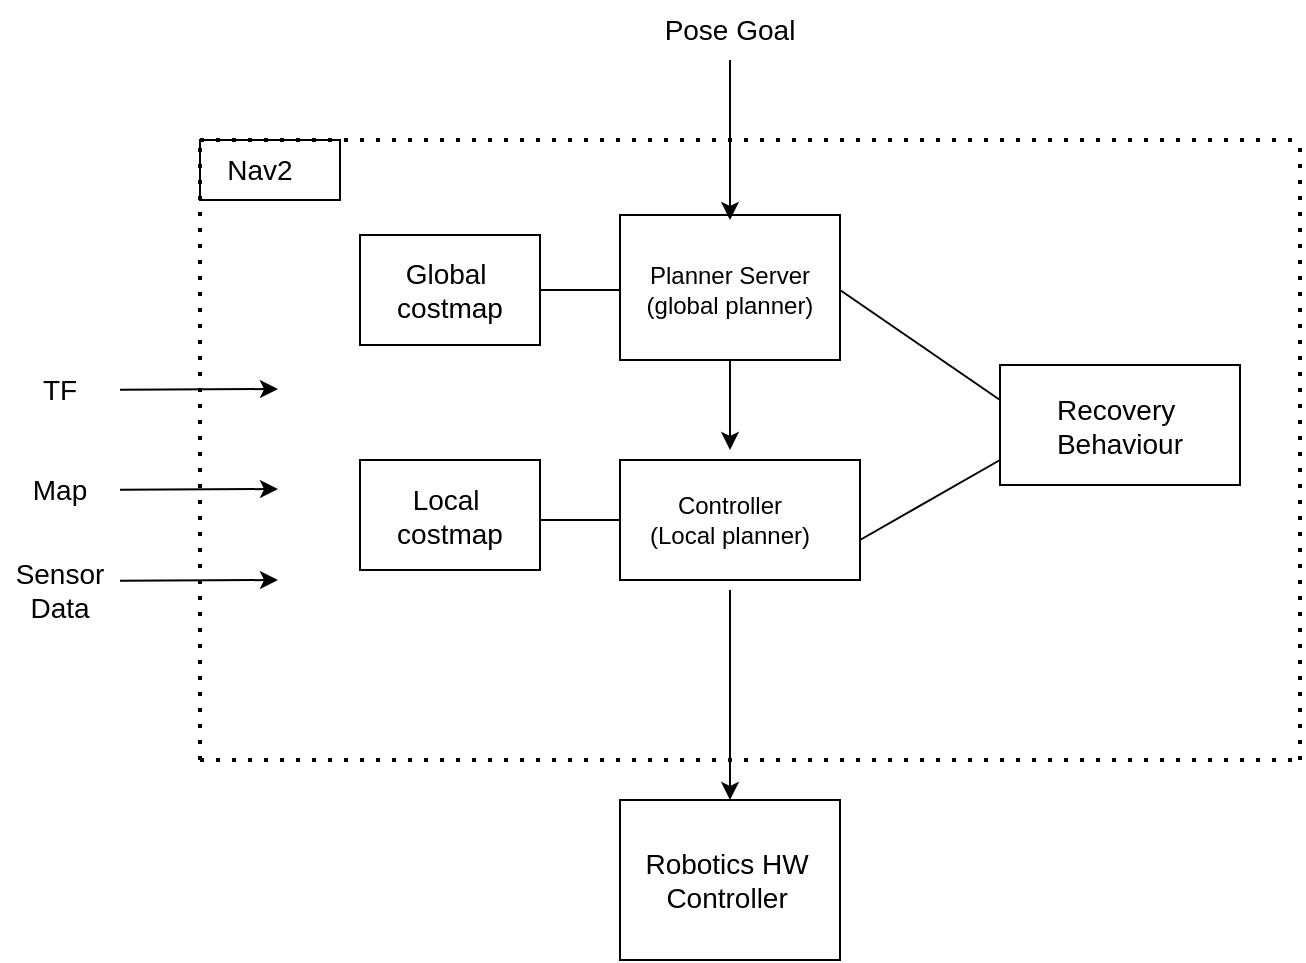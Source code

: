 <mxfile version="19.0.3" type="device"><diagram id="kMwkvGlKRHdXeDJHMYtK" name="Page-1"><mxGraphModel dx="1278" dy="649" grid="1" gridSize="10" guides="1" tooltips="1" connect="1" arrows="1" fold="1" page="1" pageScale="1" pageWidth="850" pageHeight="1100" math="0" shadow="0"><root><mxCell id="0"/><mxCell id="1" parent="0"/><mxCell id="qMtd7rgK6sE3jo19YjId-4" value="" style="rounded=0;whiteSpace=wrap;html=1;" vertex="1" parent="1"><mxGeometry x="360" y="237.5" width="110" height="72.5" as="geometry"/></mxCell><mxCell id="qMtd7rgK6sE3jo19YjId-15" value="" style="edgeStyle=orthogonalEdgeStyle;rounded=0;orthogonalLoop=1;jettySize=auto;html=1;fontSize=14;" edge="1" parent="1" source="qMtd7rgK6sE3jo19YjId-5" target="qMtd7rgK6sE3jo19YjId-12"><mxGeometry relative="1" as="geometry"/></mxCell><mxCell id="qMtd7rgK6sE3jo19YjId-5" value="Planner Server&lt;br&gt;(global planner)" style="text;html=1;strokeColor=none;fillColor=none;align=center;verticalAlign=middle;whiteSpace=wrap;rounded=0;" vertex="1" parent="1"><mxGeometry x="360" y="240" width="110" height="70" as="geometry"/></mxCell><mxCell id="qMtd7rgK6sE3jo19YjId-7" value="&lt;font style=&quot;font-size: 14px;&quot;&gt;Pose Goal&lt;/font&gt;" style="text;html=1;strokeColor=none;fillColor=none;align=center;verticalAlign=middle;whiteSpace=wrap;rounded=0;" vertex="1" parent="1"><mxGeometry x="360" y="130" width="110" height="30" as="geometry"/></mxCell><mxCell id="qMtd7rgK6sE3jo19YjId-10" value="" style="rounded=0;whiteSpace=wrap;html=1;fontSize=14;" vertex="1" parent="1"><mxGeometry x="230" y="247.5" width="90" height="55" as="geometry"/></mxCell><mxCell id="qMtd7rgK6sE3jo19YjId-12" value="Global&amp;nbsp;&lt;br&gt;costmap&lt;br&gt;" style="text;html=1;strokeColor=none;fillColor=none;align=center;verticalAlign=middle;whiteSpace=wrap;rounded=0;fontSize=14;" vertex="1" parent="1"><mxGeometry x="245" y="260" width="60" height="30" as="geometry"/></mxCell><mxCell id="qMtd7rgK6sE3jo19YjId-13" value="" style="rounded=0;whiteSpace=wrap;html=1;fontSize=14;" vertex="1" parent="1"><mxGeometry x="150" y="200" width="70" height="30" as="geometry"/></mxCell><mxCell id="qMtd7rgK6sE3jo19YjId-18" value="Nav2" style="text;html=1;strokeColor=none;fillColor=none;align=center;verticalAlign=middle;whiteSpace=wrap;rounded=0;fontSize=14;" vertex="1" parent="1"><mxGeometry x="150" y="200" width="60" height="30" as="geometry"/></mxCell><mxCell id="qMtd7rgK6sE3jo19YjId-20" value="" style="endArrow=classic;html=1;rounded=0;fontSize=14;exitX=0.5;exitY=1;exitDx=0;exitDy=0;entryX=0.5;entryY=0;entryDx=0;entryDy=0;" edge="1" parent="1" source="qMtd7rgK6sE3jo19YjId-7" target="qMtd7rgK6sE3jo19YjId-5"><mxGeometry width="50" height="50" relative="1" as="geometry"><mxPoint x="400" y="320" as="sourcePoint"/><mxPoint x="450" y="270" as="targetPoint"/></mxGeometry></mxCell><mxCell id="qMtd7rgK6sE3jo19YjId-22" value="" style="endArrow=classic;html=1;rounded=0;fontSize=14;entryX=-0.002;entryY=0.418;entryDx=0;entryDy=0;entryPerimeter=0;" edge="1" parent="1"><mxGeometry width="50" height="50" relative="1" as="geometry"><mxPoint x="110" y="374.92" as="sourcePoint"/><mxPoint x="188.99" y="374.5" as="targetPoint"/></mxGeometry></mxCell><mxCell id="qMtd7rgK6sE3jo19YjId-23" value="" style="endArrow=classic;html=1;rounded=0;fontSize=14;entryX=-0.002;entryY=0.418;entryDx=0;entryDy=0;entryPerimeter=0;" edge="1" parent="1"><mxGeometry width="50" height="50" relative="1" as="geometry"><mxPoint x="110.0" y="420.42" as="sourcePoint"/><mxPoint x="188.99" y="420" as="targetPoint"/></mxGeometry></mxCell><mxCell id="qMtd7rgK6sE3jo19YjId-24" value="TF" style="text;html=1;strokeColor=none;fillColor=none;align=center;verticalAlign=middle;whiteSpace=wrap;rounded=0;fontSize=14;" vertex="1" parent="1"><mxGeometry x="50" y="310" width="60" height="30" as="geometry"/></mxCell><mxCell id="qMtd7rgK6sE3jo19YjId-25" value="Map" style="text;html=1;strokeColor=none;fillColor=none;align=center;verticalAlign=middle;whiteSpace=wrap;rounded=0;fontSize=14;" vertex="1" parent="1"><mxGeometry x="50" y="360" width="60" height="30" as="geometry"/></mxCell><mxCell id="qMtd7rgK6sE3jo19YjId-26" value="Sensor&lt;br&gt;Data" style="text;html=1;strokeColor=none;fillColor=none;align=center;verticalAlign=middle;whiteSpace=wrap;rounded=0;fontSize=14;" vertex="1" parent="1"><mxGeometry x="50" y="410" width="60" height="30" as="geometry"/></mxCell><mxCell id="qMtd7rgK6sE3jo19YjId-27" value="" style="endArrow=classic;html=1;rounded=0;fontSize=14;entryX=-0.002;entryY=0.418;entryDx=0;entryDy=0;entryPerimeter=0;" edge="1" parent="1"><mxGeometry width="50" height="50" relative="1" as="geometry"><mxPoint x="110" y="324.92" as="sourcePoint"/><mxPoint x="188.99" y="324.5" as="targetPoint"/></mxGeometry></mxCell><mxCell id="qMtd7rgK6sE3jo19YjId-28" value="" style="endArrow=none;dashed=1;html=1;dashPattern=1 3;strokeWidth=2;rounded=0;fontSize=14;" edge="1" parent="1"><mxGeometry width="50" height="50" relative="1" as="geometry"><mxPoint x="150" y="510" as="sourcePoint"/><mxPoint x="150" y="200" as="targetPoint"/></mxGeometry></mxCell><mxCell id="qMtd7rgK6sE3jo19YjId-29" value="" style="endArrow=none;dashed=1;html=1;dashPattern=1 3;strokeWidth=2;rounded=0;fontSize=14;" edge="1" parent="1"><mxGeometry width="50" height="50" relative="1" as="geometry"><mxPoint x="700" y="510" as="sourcePoint"/><mxPoint x="700" y="200" as="targetPoint"/></mxGeometry></mxCell><mxCell id="qMtd7rgK6sE3jo19YjId-30" value="" style="endArrow=none;dashed=1;html=1;dashPattern=1 3;strokeWidth=2;rounded=0;fontSize=14;" edge="1" parent="1"><mxGeometry width="50" height="50" relative="1" as="geometry"><mxPoint x="150" y="510" as="sourcePoint"/><mxPoint x="700" y="510" as="targetPoint"/></mxGeometry></mxCell><mxCell id="qMtd7rgK6sE3jo19YjId-31" value="" style="endArrow=none;dashed=1;html=1;dashPattern=1 3;strokeWidth=2;rounded=0;fontSize=14;" edge="1" parent="1"><mxGeometry width="50" height="50" relative="1" as="geometry"><mxPoint x="150" y="200" as="sourcePoint"/><mxPoint x="700" y="200" as="targetPoint"/></mxGeometry></mxCell><mxCell id="qMtd7rgK6sE3jo19YjId-33" value="" style="rounded=0;whiteSpace=wrap;html=1;fontSize=14;" vertex="1" parent="1"><mxGeometry x="230" y="360" width="90" height="55" as="geometry"/></mxCell><mxCell id="qMtd7rgK6sE3jo19YjId-32" value="Local&amp;nbsp;&lt;br&gt;costmap" style="text;html=1;strokeColor=none;fillColor=none;align=center;verticalAlign=middle;whiteSpace=wrap;rounded=0;fontSize=14;" vertex="1" parent="1"><mxGeometry x="245" y="372.5" width="60" height="30" as="geometry"/></mxCell><mxCell id="qMtd7rgK6sE3jo19YjId-37" value="" style="rounded=0;whiteSpace=wrap;html=1;fontSize=14;" vertex="1" parent="1"><mxGeometry x="360" y="360" width="120" height="60" as="geometry"/></mxCell><mxCell id="qMtd7rgK6sE3jo19YjId-35" value="Controller&lt;br&gt;(Local planner)" style="text;html=1;strokeColor=none;fillColor=none;align=center;verticalAlign=middle;whiteSpace=wrap;rounded=0;" vertex="1" parent="1"><mxGeometry x="360" y="355" width="110" height="70" as="geometry"/></mxCell><mxCell id="qMtd7rgK6sE3jo19YjId-38" value="" style="endArrow=none;html=1;rounded=0;fontSize=14;entryX=0;entryY=0.5;entryDx=0;entryDy=0;" edge="1" parent="1" target="qMtd7rgK6sE3jo19YjId-37"><mxGeometry width="50" height="50" relative="1" as="geometry"><mxPoint x="320" y="390" as="sourcePoint"/><mxPoint x="370" y="340" as="targetPoint"/></mxGeometry></mxCell><mxCell id="qMtd7rgK6sE3jo19YjId-39" value="" style="endArrow=classic;html=1;rounded=0;fontSize=14;entryX=0.5;entryY=0;entryDx=0;entryDy=0;exitX=0.5;exitY=1;exitDx=0;exitDy=0;" edge="1" parent="1" source="qMtd7rgK6sE3jo19YjId-5" target="qMtd7rgK6sE3jo19YjId-35"><mxGeometry width="50" height="50" relative="1" as="geometry"><mxPoint x="400" y="310" as="sourcePoint"/><mxPoint x="450" y="260" as="targetPoint"/></mxGeometry></mxCell><mxCell id="qMtd7rgK6sE3jo19YjId-41" value="" style="endArrow=classic;html=1;rounded=0;fontSize=14;exitX=0.5;exitY=1;exitDx=0;exitDy=0;" edge="1" parent="1" source="qMtd7rgK6sE3jo19YjId-35"><mxGeometry width="50" height="50" relative="1" as="geometry"><mxPoint x="400" y="310" as="sourcePoint"/><mxPoint x="415" y="530" as="targetPoint"/></mxGeometry></mxCell><mxCell id="qMtd7rgK6sE3jo19YjId-42" value="" style="rounded=0;whiteSpace=wrap;html=1;fontSize=14;" vertex="1" parent="1"><mxGeometry x="360" y="530" width="110" height="80" as="geometry"/></mxCell><mxCell id="qMtd7rgK6sE3jo19YjId-43" value="Robotics HW&amp;nbsp;&lt;br&gt;Controller&amp;nbsp;" style="text;html=1;strokeColor=none;fillColor=none;align=center;verticalAlign=middle;whiteSpace=wrap;rounded=0;fontSize=14;" vertex="1" parent="1"><mxGeometry x="342.5" y="542.5" width="145" height="55" as="geometry"/></mxCell><mxCell id="qMtd7rgK6sE3jo19YjId-44" style="edgeStyle=orthogonalEdgeStyle;rounded=0;orthogonalLoop=1;jettySize=auto;html=1;exitX=0.5;exitY=1;exitDx=0;exitDy=0;fontSize=14;" edge="1" parent="1" source="qMtd7rgK6sE3jo19YjId-18" target="qMtd7rgK6sE3jo19YjId-18"><mxGeometry relative="1" as="geometry"/></mxCell><mxCell id="qMtd7rgK6sE3jo19YjId-46" value="" style="endArrow=none;html=1;rounded=0;fontSize=14;exitX=1;exitY=0.5;exitDx=0;exitDy=0;" edge="1" parent="1" source="qMtd7rgK6sE3jo19YjId-5"><mxGeometry width="50" height="50" relative="1" as="geometry"><mxPoint x="400" y="340" as="sourcePoint"/><mxPoint x="550" y="330" as="targetPoint"/></mxGeometry></mxCell><mxCell id="qMtd7rgK6sE3jo19YjId-47" value="" style="endArrow=none;html=1;rounded=0;fontSize=14;" edge="1" parent="1"><mxGeometry width="50" height="50" relative="1" as="geometry"><mxPoint x="480" y="400" as="sourcePoint"/><mxPoint x="550" y="360" as="targetPoint"/></mxGeometry></mxCell><mxCell id="qMtd7rgK6sE3jo19YjId-48" value="Recovery&amp;nbsp;&lt;br&gt;Behaviour" style="rounded=0;whiteSpace=wrap;html=1;fontSize=14;" vertex="1" parent="1"><mxGeometry x="550" y="312.5" width="120" height="60" as="geometry"/></mxCell></root></mxGraphModel></diagram></mxfile>